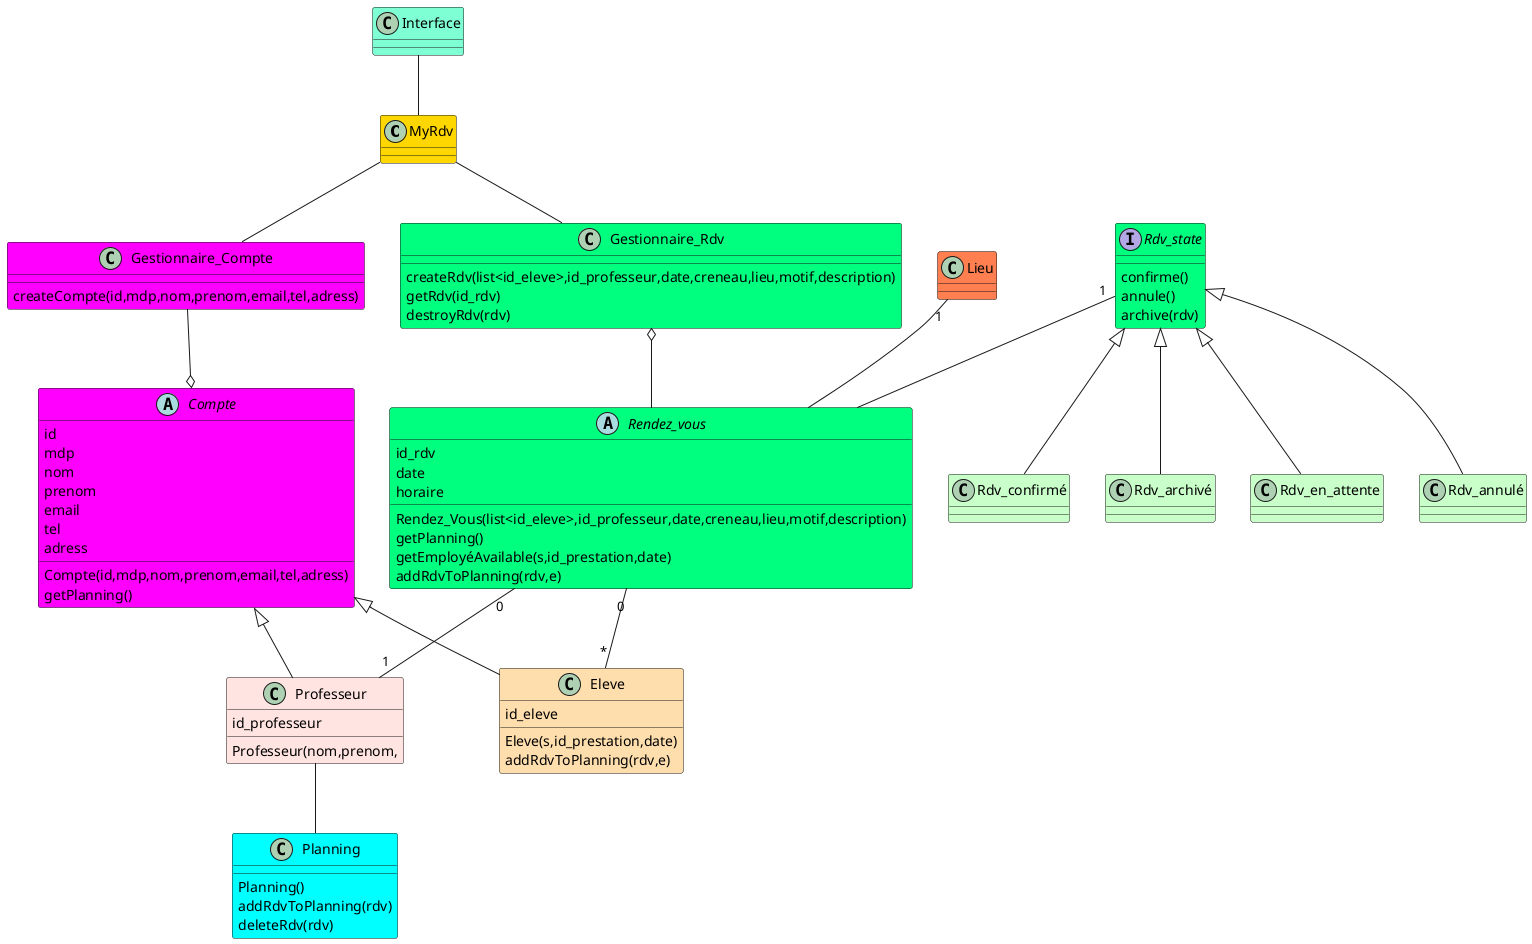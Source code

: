 @startuml

class MyRdv #Gold{
}


class Gestionnaire_Rdv #SpringGreen{
createRdv(list<id_eleve>,id_professeur,date,creneau,lieu,motif,description)
getRdv(id_rdv)
destroyRdv(rdv)
}

class Gestionnaire_Compte #Fuchsia{
createCompte(id,mdp,nom,prenom,email,tel,adress)
}

class Planning #Aqua{
Planning()
addRdvToPlanning(rdv)
deleteRdv(rdv)
}

class Professeur #MistyRose{
id_professeur
Professeur(nom,prenom,
}

class Eleve #NavajoWhite{
id_eleve
Eleve(s,id_prestation,date)
addRdvToPlanning(rdv,e)
}

class Rdv_en_attente #TECHNOLOGY{
}

class Rdv_annulé #TECHNOLOGY{
}

class Rdv_confirmé #TECHNOLOGY{
}

class Rdv_archivé #TECHNOLOGY{

}



class Interface #Aquamarine{
}


abstract class Compte #Fuchsia{
id
mdp
nom
prenom
email
tel
adress
Compte(id,mdp,nom,prenom,email,tel,adress)
getPlanning()
}

class Lieu #Coral{
}

abstract class Rendez_vous #SpringGreen{
id_rdv
date
horaire
Rendez_Vous(list<id_eleve>,id_professeur,date,creneau,lieu,motif,description)
getPlanning()
getEmployéAvailable(s,id_prestation,date)
addRdvToPlanning(rdv,e)
}

interface Rdv_state #SpringGreen {
confirme()
annule()
archive(rdv)
}



Compte <|--  Professeur
Compte <|--  Eleve

Interface -- MyRdv
Rdv_state <|--  Rdv_en_attente
Rdv_state <|--  Rdv_annulé
Rdv_state <|--  Rdv_confirmé
Rdv_state <|--  Rdv_archivé
Rdv_state "1" -- Rendez_vous

MyRdv -- Gestionnaire_Rdv

MyRdv -- Gestionnaire_Compte

Gestionnaire_Rdv o-- Rendez_vous
Gestionnaire_Compte --o Compte
Professeur -- Planning

Lieu "1" -- Rendez_vous
Rendez_vous "0" -- "1" Professeur
Rendez_vous "0" -- "*" Eleve

@enduml